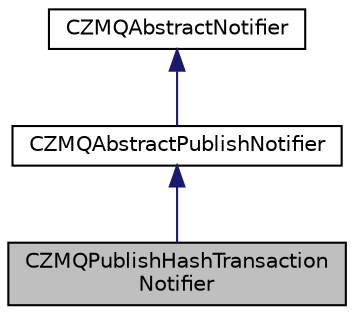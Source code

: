 digraph "CZMQPublishHashTransactionNotifier"
{
  edge [fontname="Helvetica",fontsize="10",labelfontname="Helvetica",labelfontsize="10"];
  node [fontname="Helvetica",fontsize="10",shape=record];
  Node0 [label="CZMQPublishHashTransaction\lNotifier",height=0.2,width=0.4,color="black", fillcolor="grey75", style="filled", fontcolor="black"];
  Node1 -> Node0 [dir="back",color="midnightblue",fontsize="10",style="solid",fontname="Helvetica"];
  Node1 [label="CZMQAbstractPublishNotifier",height=0.2,width=0.4,color="black", fillcolor="white", style="filled",URL="$class_c_z_m_q_abstract_publish_notifier.html"];
  Node2 -> Node1 [dir="back",color="midnightblue",fontsize="10",style="solid",fontname="Helvetica"];
  Node2 [label="CZMQAbstractNotifier",height=0.2,width=0.4,color="black", fillcolor="white", style="filled",URL="$class_c_z_m_q_abstract_notifier.html"];
}

